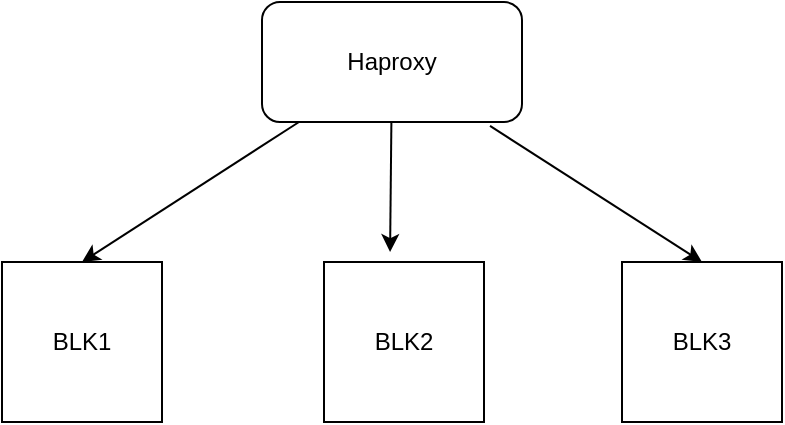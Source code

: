 <mxfile version="14.9.6" type="github">
  <diagram id="BrFPjxszz-oEf6XLC-oA" name="Page-1">
    <mxGraphModel dx="1298" dy="764" grid="1" gridSize="10" guides="1" tooltips="1" connect="1" arrows="1" fold="1" page="1" pageScale="1" pageWidth="850" pageHeight="1100" math="0" shadow="0">
      <root>
        <mxCell id="0" />
        <mxCell id="1" parent="0" />
        <mxCell id="DCnP1Qfjo5gr4v71ElpY-2" value="BLK1" style="whiteSpace=wrap;html=1;aspect=fixed;" parent="1" vertex="1">
          <mxGeometry x="150" y="310" width="80" height="80" as="geometry" />
        </mxCell>
        <mxCell id="DCnP1Qfjo5gr4v71ElpY-3" value="BLK2" style="whiteSpace=wrap;html=1;aspect=fixed;" parent="1" vertex="1">
          <mxGeometry x="311" y="310" width="80" height="80" as="geometry" />
        </mxCell>
        <mxCell id="DCnP1Qfjo5gr4v71ElpY-4" value="BLK3" style="whiteSpace=wrap;html=1;aspect=fixed;" parent="1" vertex="1">
          <mxGeometry x="460" y="310" width="80" height="80" as="geometry" />
        </mxCell>
        <mxCell id="WQq1zOE2vJdBpu4I0Uv1-1" value="Haproxy" style="rounded=1;whiteSpace=wrap;html=1;" vertex="1" parent="1">
          <mxGeometry x="280" y="180" width="130" height="60" as="geometry" />
        </mxCell>
        <mxCell id="WQq1zOE2vJdBpu4I0Uv1-2" value="" style="endArrow=classic;html=1;entryX=0.5;entryY=0;entryDx=0;entryDy=0;" edge="1" parent="1" source="WQq1zOE2vJdBpu4I0Uv1-1" target="DCnP1Qfjo5gr4v71ElpY-2">
          <mxGeometry width="50" height="50" relative="1" as="geometry">
            <mxPoint x="220" y="270" as="sourcePoint" />
            <mxPoint x="260" y="330" as="targetPoint" />
          </mxGeometry>
        </mxCell>
        <mxCell id="WQq1zOE2vJdBpu4I0Uv1-3" value="" style="endArrow=classic;html=1;entryX=0.413;entryY=-0.062;entryDx=0;entryDy=0;entryPerimeter=0;" edge="1" parent="1" source="WQq1zOE2vJdBpu4I0Uv1-1" target="DCnP1Qfjo5gr4v71ElpY-3">
          <mxGeometry width="50" height="50" relative="1" as="geometry">
            <mxPoint x="312" y="250" as="sourcePoint" />
            <mxPoint x="200" y="320" as="targetPoint" />
          </mxGeometry>
        </mxCell>
        <mxCell id="WQq1zOE2vJdBpu4I0Uv1-4" value="" style="endArrow=classic;html=1;exitX=0.877;exitY=1.033;exitDx=0;exitDy=0;exitPerimeter=0;entryX=0.5;entryY=0;entryDx=0;entryDy=0;" edge="1" parent="1" source="WQq1zOE2vJdBpu4I0Uv1-1" target="DCnP1Qfjo5gr4v71ElpY-4">
          <mxGeometry width="50" height="50" relative="1" as="geometry">
            <mxPoint x="490" y="250" as="sourcePoint" />
            <mxPoint x="540" y="200" as="targetPoint" />
          </mxGeometry>
        </mxCell>
      </root>
    </mxGraphModel>
  </diagram>
</mxfile>
